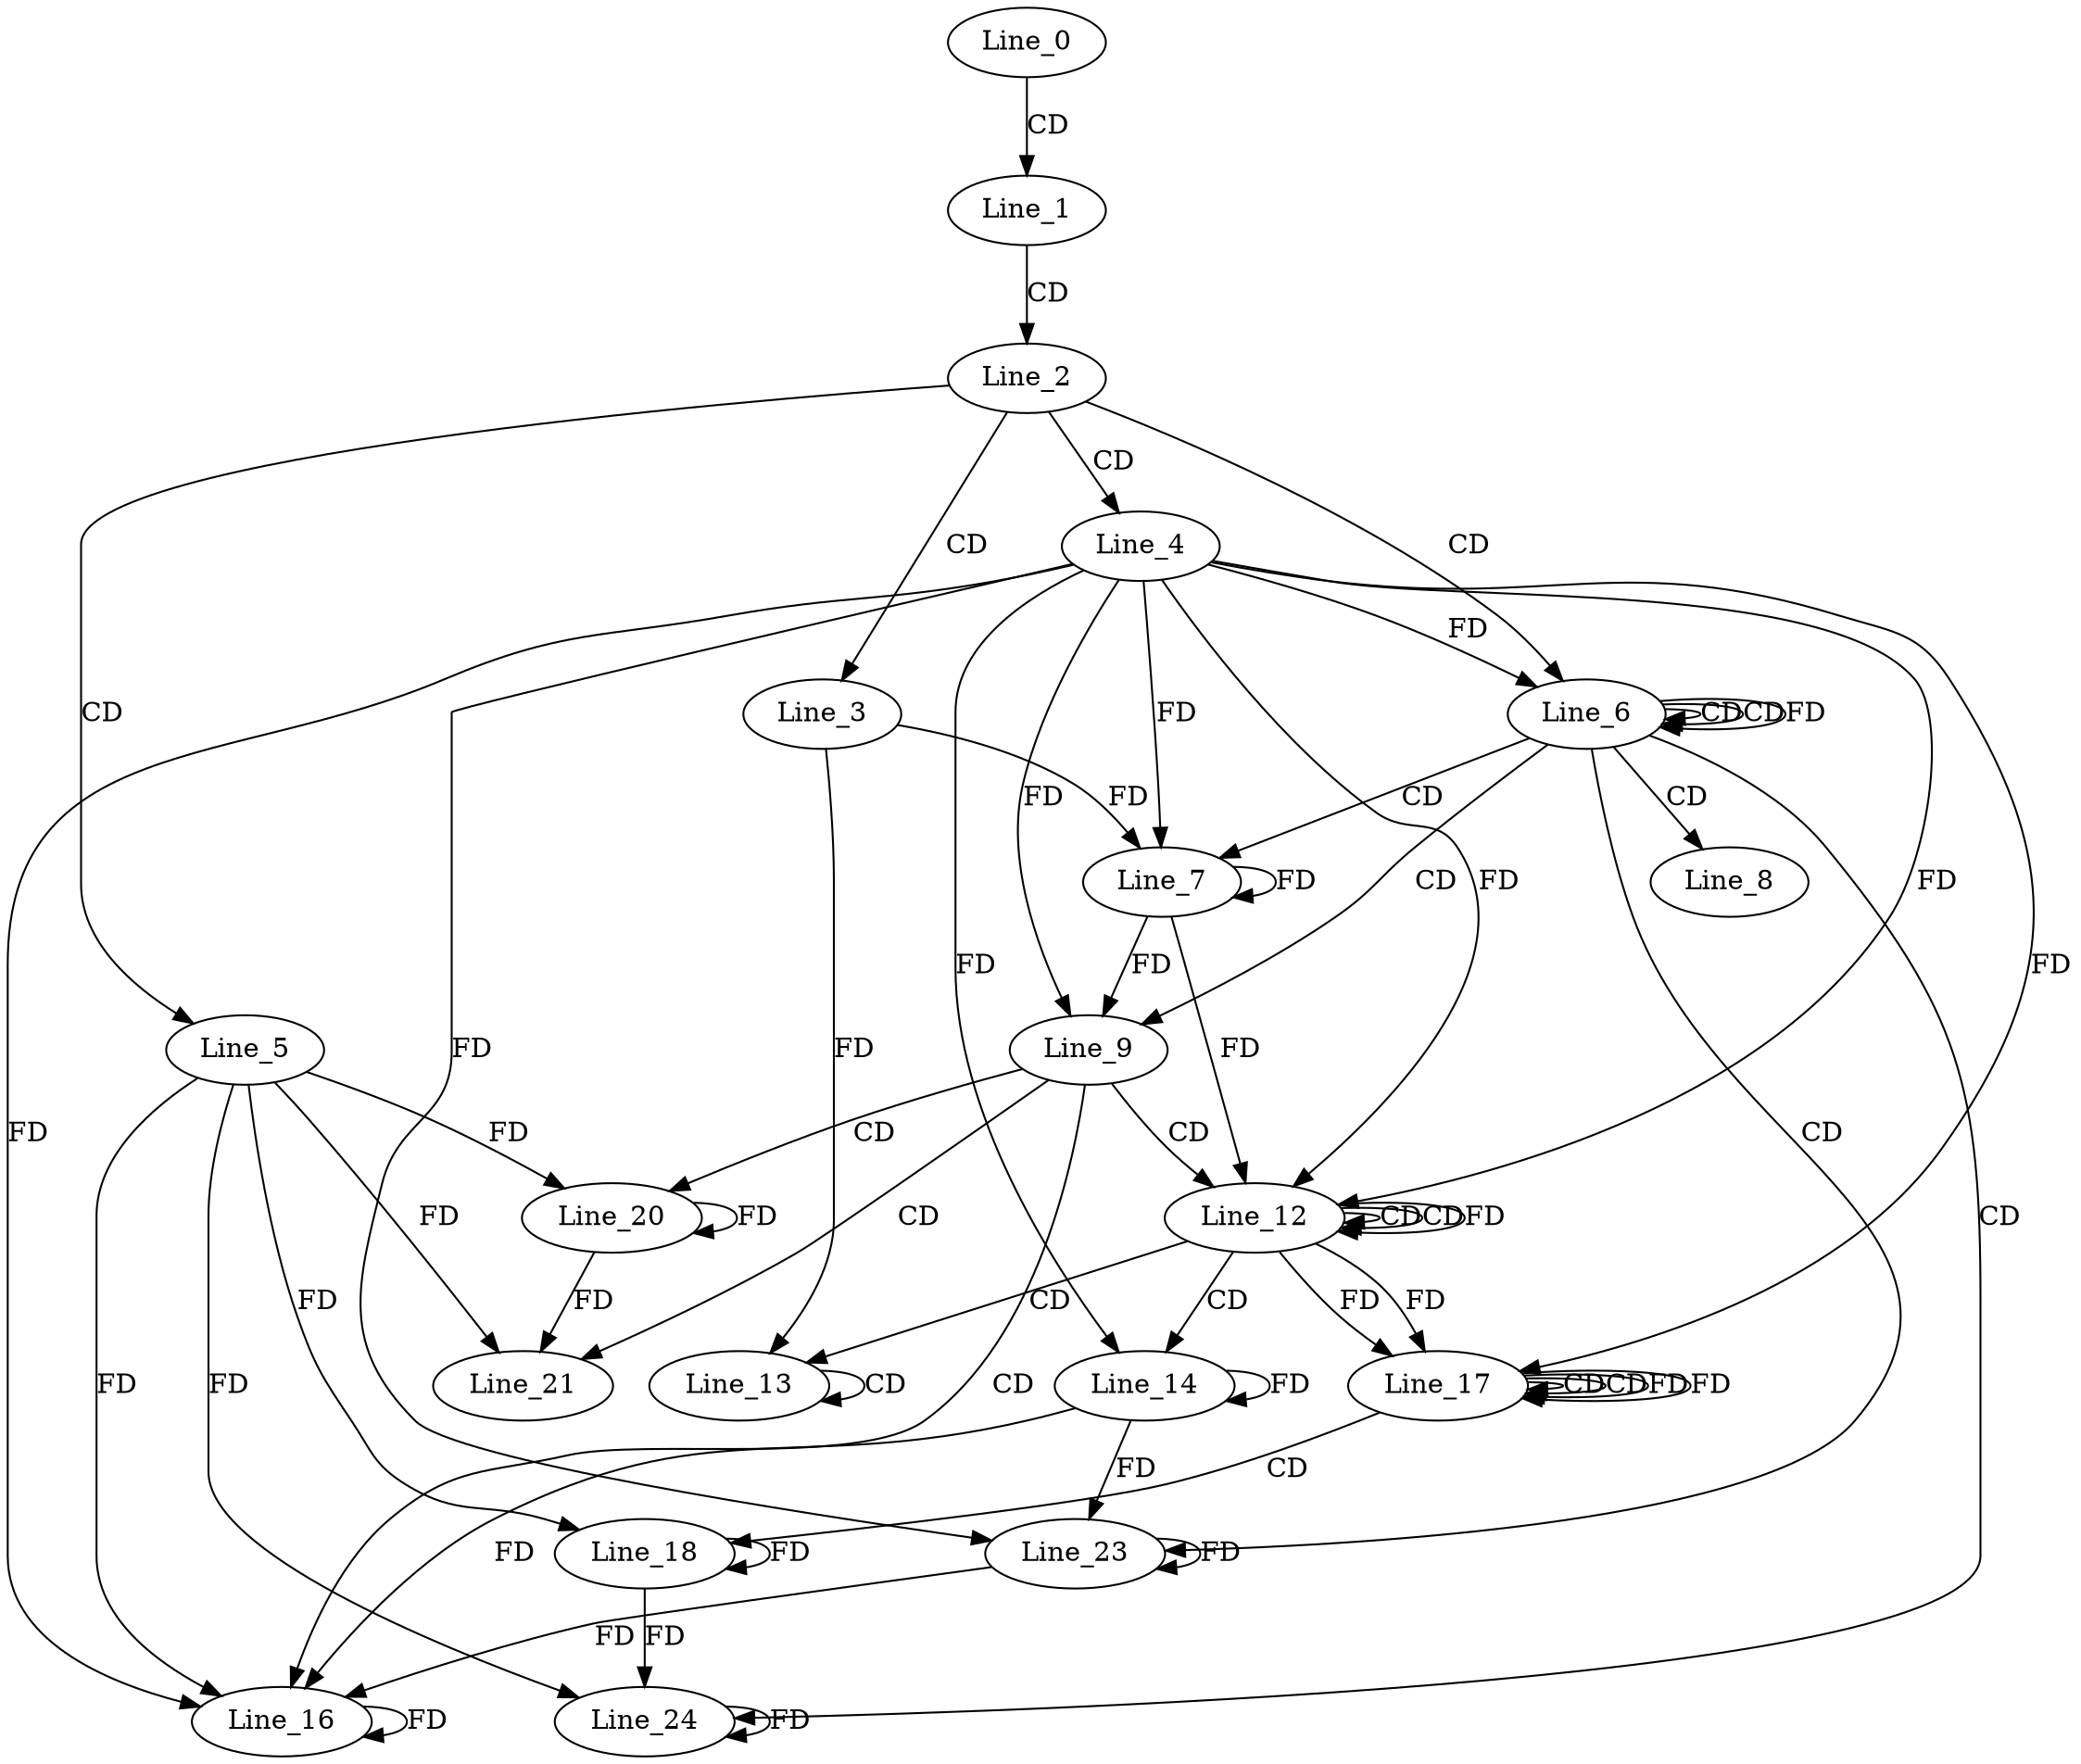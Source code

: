 digraph G {
  Line_0;
  Line_1;
  Line_2;
  Line_3;
  Line_4;
  Line_5;
  Line_6;
  Line_6;
  Line_6;
  Line_7;
  Line_7;
  Line_8;
  Line_9;
  Line_12;
  Line_12;
  Line_12;
  Line_13;
  Line_13;
  Line_14;
  Line_16;
  Line_17;
  Line_17;
  Line_17;
  Line_18;
  Line_20;
  Line_20;
  Line_21;
  Line_23;
  Line_24;
  Line_0 -> Line_1 [ label="CD" ];
  Line_1 -> Line_2 [ label="CD" ];
  Line_2 -> Line_3 [ label="CD" ];
  Line_2 -> Line_4 [ label="CD" ];
  Line_2 -> Line_5 [ label="CD" ];
  Line_2 -> Line_6 [ label="CD" ];
  Line_6 -> Line_6 [ label="CD" ];
  Line_6 -> Line_6 [ label="CD" ];
  Line_6 -> Line_6 [ label="FD" ];
  Line_4 -> Line_6 [ label="FD" ];
  Line_6 -> Line_7 [ label="CD" ];
  Line_7 -> Line_7 [ label="FD" ];
  Line_4 -> Line_7 [ label="FD" ];
  Line_3 -> Line_7 [ label="FD" ];
  Line_6 -> Line_8 [ label="CD" ];
  Line_6 -> Line_9 [ label="CD" ];
  Line_7 -> Line_9 [ label="FD" ];
  Line_4 -> Line_9 [ label="FD" ];
  Line_9 -> Line_12 [ label="CD" ];
  Line_12 -> Line_12 [ label="CD" ];
  Line_4 -> Line_12 [ label="FD" ];
  Line_7 -> Line_12 [ label="FD" ];
  Line_12 -> Line_12 [ label="CD" ];
  Line_12 -> Line_12 [ label="FD" ];
  Line_4 -> Line_12 [ label="FD" ];
  Line_12 -> Line_13 [ label="CD" ];
  Line_13 -> Line_13 [ label="CD" ];
  Line_3 -> Line_13 [ label="FD" ];
  Line_12 -> Line_14 [ label="CD" ];
  Line_14 -> Line_14 [ label="FD" ];
  Line_4 -> Line_14 [ label="FD" ];
  Line_9 -> Line_16 [ label="CD" ];
  Line_16 -> Line_16 [ label="FD" ];
  Line_5 -> Line_16 [ label="FD" ];
  Line_14 -> Line_16 [ label="FD" ];
  Line_4 -> Line_16 [ label="FD" ];
  Line_17 -> Line_17 [ label="CD" ];
  Line_12 -> Line_17 [ label="FD" ];
  Line_17 -> Line_17 [ label="CD" ];
  Line_17 -> Line_17 [ label="FD" ];
  Line_12 -> Line_17 [ label="FD" ];
  Line_4 -> Line_17 [ label="FD" ];
  Line_17 -> Line_18 [ label="CD" ];
  Line_18 -> Line_18 [ label="FD" ];
  Line_5 -> Line_18 [ label="FD" ];
  Line_9 -> Line_20 [ label="CD" ];
  Line_20 -> Line_20 [ label="FD" ];
  Line_5 -> Line_20 [ label="FD" ];
  Line_9 -> Line_21 [ label="CD" ];
  Line_20 -> Line_21 [ label="FD" ];
  Line_5 -> Line_21 [ label="FD" ];
  Line_6 -> Line_23 [ label="CD" ];
  Line_14 -> Line_23 [ label="FD" ];
  Line_23 -> Line_23 [ label="FD" ];
  Line_4 -> Line_23 [ label="FD" ];
  Line_6 -> Line_24 [ label="CD" ];
  Line_18 -> Line_24 [ label="FD" ];
  Line_24 -> Line_24 [ label="FD" ];
  Line_5 -> Line_24 [ label="FD" ];
  Line_23 -> Line_16 [ label="FD" ];
  Line_17 -> Line_17 [ label="FD" ];
}
